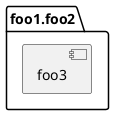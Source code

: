 {
  "sha1": "czlm4genjgrjm7lq3apibroyozkmr5g",
  "insertion": {
    "when": "2024-08-28T16:43:33.549Z",
    "url": "https://github.com/plantuml/plantuml/issues/1550",
    "user": "plantuml@gmail.com"
  }
}
@startuml
set separator .
!pragma useIntermediatePackages false

package foo1 {
  package foo2 {
    component foo3
  }
}

@enduml

